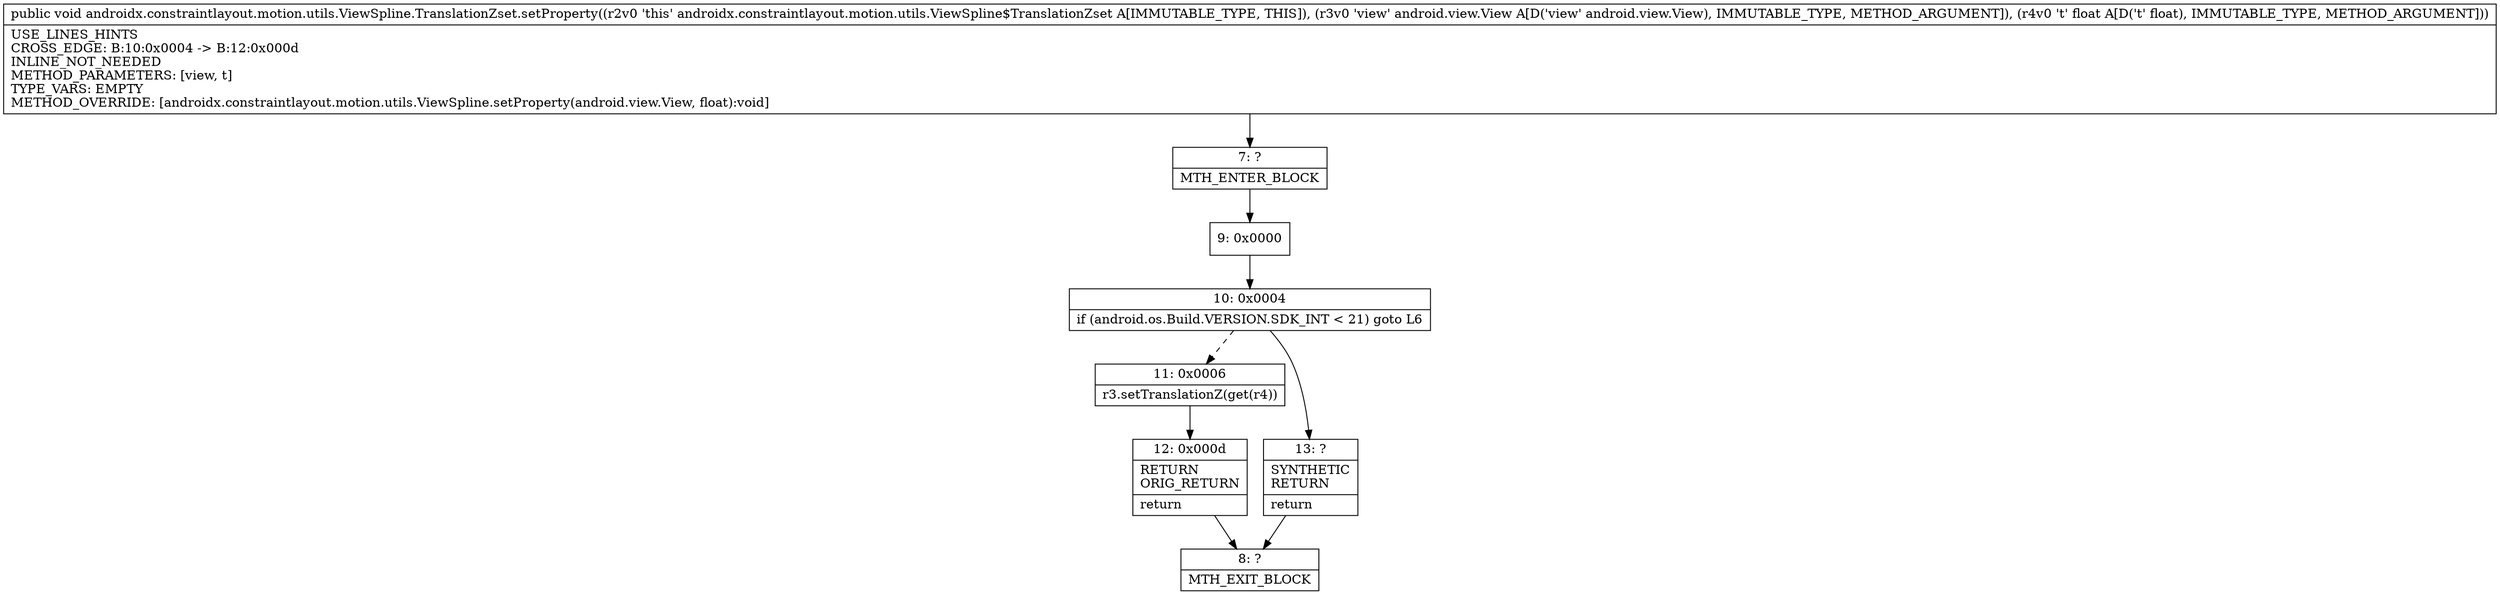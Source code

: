 digraph "CFG forandroidx.constraintlayout.motion.utils.ViewSpline.TranslationZset.setProperty(Landroid\/view\/View;F)V" {
Node_7 [shape=record,label="{7\:\ ?|MTH_ENTER_BLOCK\l}"];
Node_9 [shape=record,label="{9\:\ 0x0000}"];
Node_10 [shape=record,label="{10\:\ 0x0004|if (android.os.Build.VERSION.SDK_INT \< 21) goto L6\l}"];
Node_11 [shape=record,label="{11\:\ 0x0006|r3.setTranslationZ(get(r4))\l}"];
Node_12 [shape=record,label="{12\:\ 0x000d|RETURN\lORIG_RETURN\l|return\l}"];
Node_8 [shape=record,label="{8\:\ ?|MTH_EXIT_BLOCK\l}"];
Node_13 [shape=record,label="{13\:\ ?|SYNTHETIC\lRETURN\l|return\l}"];
MethodNode[shape=record,label="{public void androidx.constraintlayout.motion.utils.ViewSpline.TranslationZset.setProperty((r2v0 'this' androidx.constraintlayout.motion.utils.ViewSpline$TranslationZset A[IMMUTABLE_TYPE, THIS]), (r3v0 'view' android.view.View A[D('view' android.view.View), IMMUTABLE_TYPE, METHOD_ARGUMENT]), (r4v0 't' float A[D('t' float), IMMUTABLE_TYPE, METHOD_ARGUMENT]))  | USE_LINES_HINTS\lCROSS_EDGE: B:10:0x0004 \-\> B:12:0x000d\lINLINE_NOT_NEEDED\lMETHOD_PARAMETERS: [view, t]\lTYPE_VARS: EMPTY\lMETHOD_OVERRIDE: [androidx.constraintlayout.motion.utils.ViewSpline.setProperty(android.view.View, float):void]\l}"];
MethodNode -> Node_7;Node_7 -> Node_9;
Node_9 -> Node_10;
Node_10 -> Node_11[style=dashed];
Node_10 -> Node_13;
Node_11 -> Node_12;
Node_12 -> Node_8;
Node_13 -> Node_8;
}

